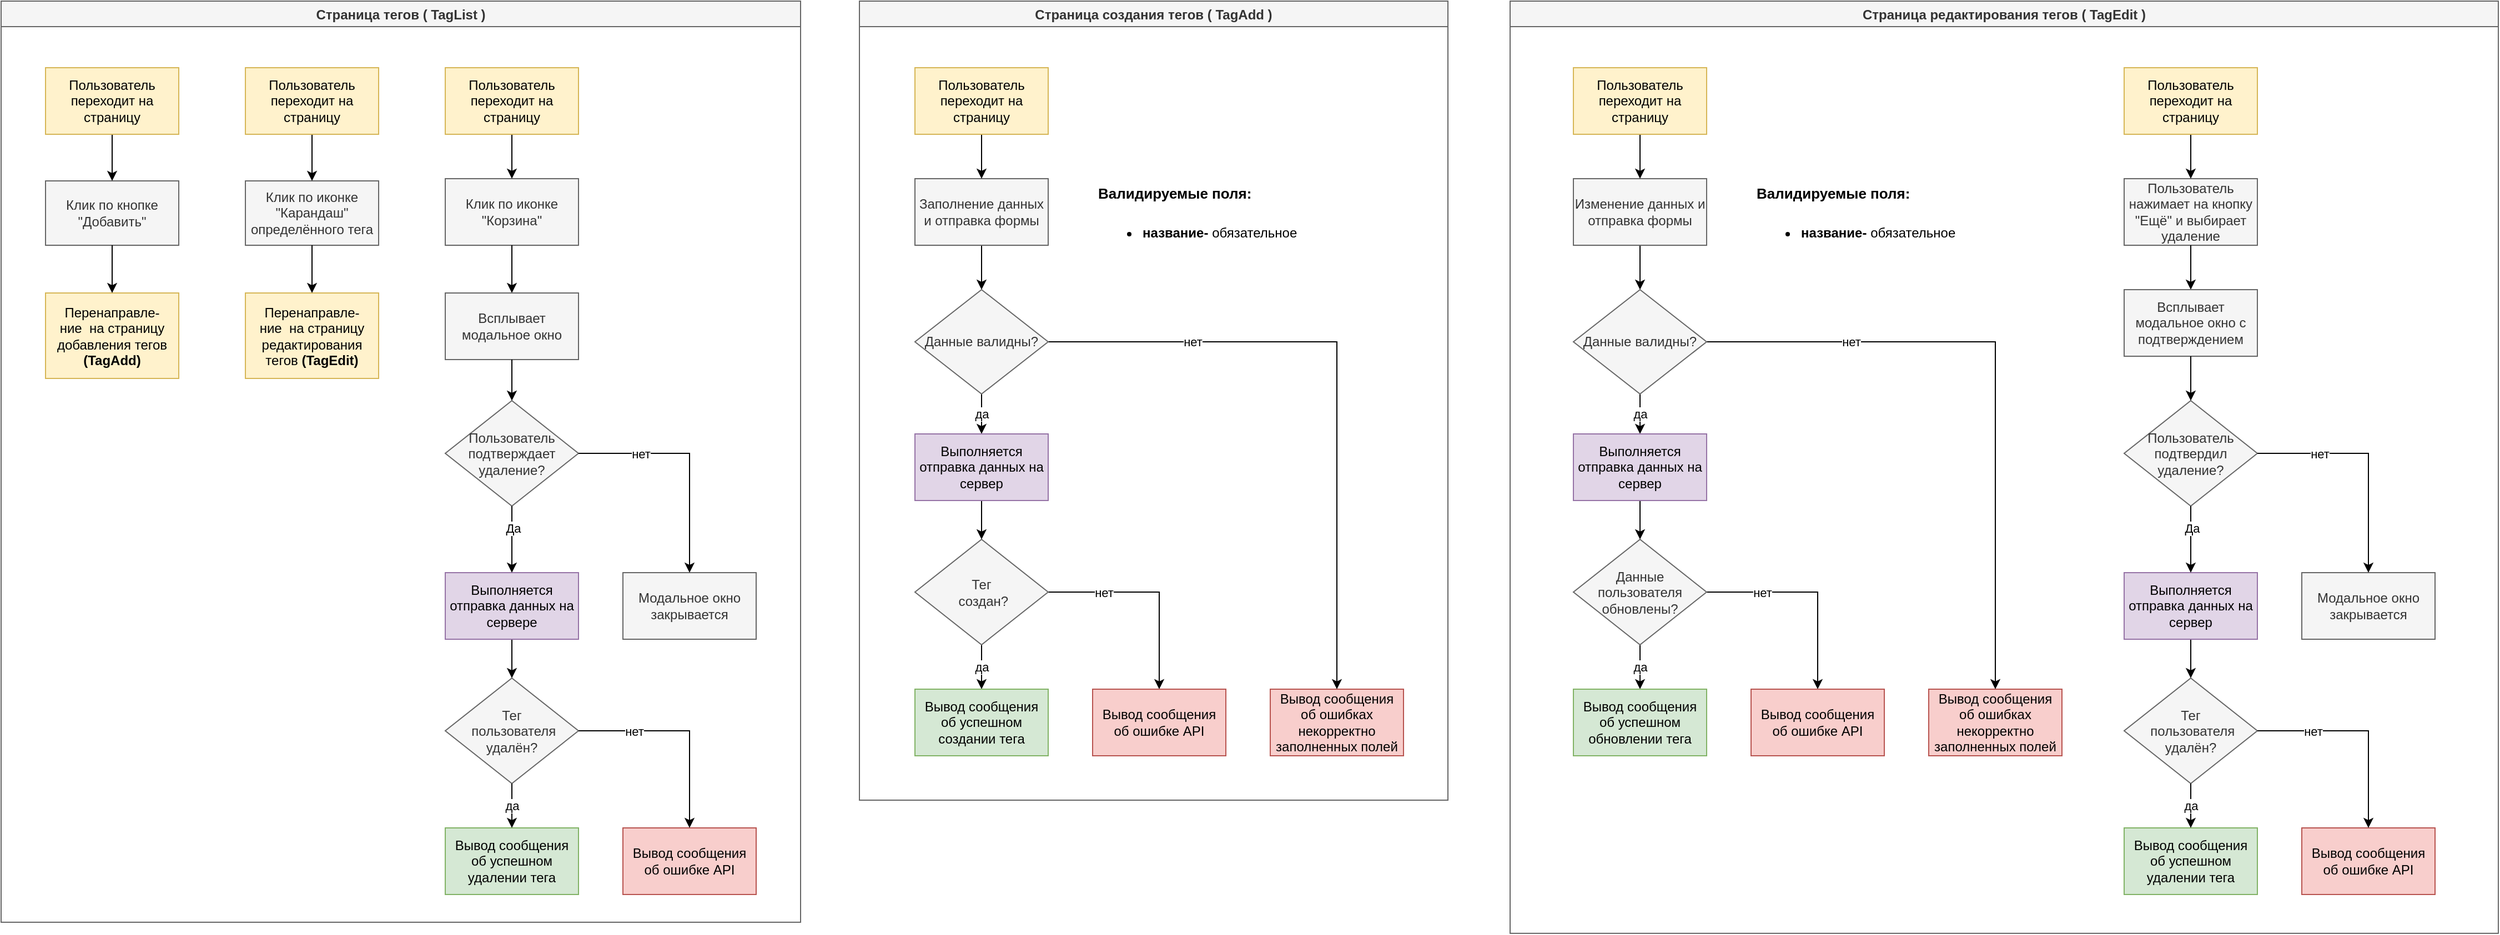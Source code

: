 <mxfile version="14.8.6" type="device"><diagram id="texA7sg7IWLQG3uSwnfC" name="Page-1"><mxGraphModel dx="3325" dy="1019" grid="1" gridSize="10" guides="1" tooltips="1" connect="1" arrows="1" fold="1" page="1" pageScale="1" pageWidth="827" pageHeight="1169" math="0" shadow="0"><root><mxCell id="0"/><mxCell id="1" parent="0"/><mxCell id="Z1CNNTha-_ABvju1jc6Z-1" value="Страница тегов ( TagList )" style="swimlane;fillColor=#f5f5f5;strokeColor=#666666;fontStyle=1;fontColor=#333333;" vertex="1" parent="1"><mxGeometry x="881" y="1200" width="720" height="830" as="geometry"/></mxCell><mxCell id="Z1CNNTha-_ABvju1jc6Z-2" value="Клик по иконке &quot;Корзина&quot;" style="rounded=0;whiteSpace=wrap;html=1;fillColor=#f5f5f5;strokeColor=#666666;fontColor=#333333;" vertex="1" parent="Z1CNNTha-_ABvju1jc6Z-1"><mxGeometry x="400" y="160" width="120" height="60" as="geometry"/></mxCell><mxCell id="Z1CNNTha-_ABvju1jc6Z-3" value="Тег&lt;br&gt;&amp;nbsp;пользователя удалён?" style="rhombus;whiteSpace=wrap;html=1;rounded=0;strokeColor=#666666;fillColor=#f5f5f5;direction=south;fontColor=#333333;" vertex="1" parent="Z1CNNTha-_ABvju1jc6Z-1"><mxGeometry x="400" y="610" width="120" height="95" as="geometry"/></mxCell><mxCell id="Z1CNNTha-_ABvju1jc6Z-4" value="Вывод сообщения об ошибке API" style="whiteSpace=wrap;html=1;rounded=0;strokeColor=#b85450;fillColor=#f8cecc;" vertex="1" parent="Z1CNNTha-_ABvju1jc6Z-1"><mxGeometry x="560" y="745" width="120" height="60" as="geometry"/></mxCell><mxCell id="Z1CNNTha-_ABvju1jc6Z-5" value="нет" style="edgeStyle=orthogonalEdgeStyle;rounded=0;orthogonalLoop=1;jettySize=auto;html=1;exitX=0.5;exitY=0;exitDx=0;exitDy=0;entryX=0.5;entryY=0;entryDx=0;entryDy=0;" edge="1" parent="Z1CNNTha-_ABvju1jc6Z-1" source="Z1CNNTha-_ABvju1jc6Z-3" target="Z1CNNTha-_ABvju1jc6Z-4"><mxGeometry x="-0.467" relative="1" as="geometry"><mxPoint as="offset"/></mxGeometry></mxCell><mxCell id="Z1CNNTha-_ABvju1jc6Z-6" value="Вывод сообщения об успешном удалении тега" style="rounded=0;whiteSpace=wrap;html=1;fillColor=#d5e8d4;strokeColor=#82b366;" vertex="1" parent="Z1CNNTha-_ABvju1jc6Z-1"><mxGeometry x="400" y="745" width="120" height="60" as="geometry"/></mxCell><mxCell id="Z1CNNTha-_ABvju1jc6Z-7" value="да" style="edgeStyle=orthogonalEdgeStyle;rounded=0;orthogonalLoop=1;jettySize=auto;html=1;exitX=1;exitY=0.5;exitDx=0;exitDy=0;entryX=0.5;entryY=0;entryDx=0;entryDy=0;" edge="1" parent="Z1CNNTha-_ABvju1jc6Z-1" source="Z1CNNTha-_ABvju1jc6Z-3" target="Z1CNNTha-_ABvju1jc6Z-6"><mxGeometry relative="1" as="geometry"/></mxCell><mxCell id="Z1CNNTha-_ABvju1jc6Z-8" style="edgeStyle=orthogonalEdgeStyle;rounded=0;orthogonalLoop=1;jettySize=auto;html=1;exitX=0.5;exitY=1;exitDx=0;exitDy=0;entryX=0.5;entryY=0;entryDx=0;entryDy=0;" edge="1" parent="Z1CNNTha-_ABvju1jc6Z-1" source="Z1CNNTha-_ABvju1jc6Z-9" target="Z1CNNTha-_ABvju1jc6Z-2"><mxGeometry relative="1" as="geometry"/></mxCell><mxCell id="Z1CNNTha-_ABvju1jc6Z-9" value="Пользователь переходит на страницу" style="whiteSpace=wrap;html=1;rounded=0;strokeColor=#d6b656;fillColor=#fff2cc;" vertex="1" parent="Z1CNNTha-_ABvju1jc6Z-1"><mxGeometry x="400" y="60" width="120" height="60" as="geometry"/></mxCell><mxCell id="Z1CNNTha-_ABvju1jc6Z-10" style="edgeStyle=orthogonalEdgeStyle;rounded=0;orthogonalLoop=1;jettySize=auto;html=1;entryX=0;entryY=0.5;entryDx=0;entryDy=0;" edge="1" parent="Z1CNNTha-_ABvju1jc6Z-1" source="Z1CNNTha-_ABvju1jc6Z-11" target="Z1CNNTha-_ABvju1jc6Z-3"><mxGeometry relative="1" as="geometry"/></mxCell><mxCell id="Z1CNNTha-_ABvju1jc6Z-11" value="Выполняется отправка данных на сервере" style="rounded=0;whiteSpace=wrap;html=1;fillColor=#e1d5e7;strokeColor=#9673a6;" vertex="1" parent="Z1CNNTha-_ABvju1jc6Z-1"><mxGeometry x="400" y="515" width="120" height="60" as="geometry"/></mxCell><mxCell id="Z1CNNTha-_ABvju1jc6Z-12" style="edgeStyle=orthogonalEdgeStyle;rounded=0;orthogonalLoop=1;jettySize=auto;html=1;exitX=0.5;exitY=1;exitDx=0;exitDy=0;entryX=0.5;entryY=0;entryDx=0;entryDy=0;" edge="1" parent="Z1CNNTha-_ABvju1jc6Z-1" source="Z1CNNTha-_ABvju1jc6Z-2" target="Z1CNNTha-_ABvju1jc6Z-28"><mxGeometry relative="1" as="geometry"><mxPoint x="-480" y="-940" as="targetPoint"/></mxGeometry></mxCell><mxCell id="Z1CNNTha-_ABvju1jc6Z-13" value="Пользователь подтверждает удаление?" style="rhombus;whiteSpace=wrap;html=1;rounded=0;strokeColor=#666666;fillColor=#f5f5f5;direction=south;fontColor=#333333;" vertex="1" parent="Z1CNNTha-_ABvju1jc6Z-1"><mxGeometry x="400" y="360" width="120" height="95" as="geometry"/></mxCell><mxCell id="Z1CNNTha-_ABvju1jc6Z-14" value="" style="endArrow=classic;html=1;exitX=1;exitY=0.5;exitDx=0;exitDy=0;entryX=0.5;entryY=0;entryDx=0;entryDy=0;" edge="1" parent="Z1CNNTha-_ABvju1jc6Z-1" source="Z1CNNTha-_ABvju1jc6Z-13" target="Z1CNNTha-_ABvju1jc6Z-11"><mxGeometry width="50" height="50" relative="1" as="geometry"><mxPoint x="430" y="545" as="sourcePoint"/><mxPoint x="530" y="485" as="targetPoint"/><Array as="points"><mxPoint x="460" y="485"/></Array></mxGeometry></mxCell><mxCell id="Z1CNNTha-_ABvju1jc6Z-15" value="Да" style="edgeLabel;html=1;align=center;verticalAlign=middle;resizable=0;points=[];" vertex="1" connectable="0" parent="Z1CNNTha-_ABvju1jc6Z-14"><mxGeometry x="-0.333" y="1" relative="1" as="geometry"><mxPoint as="offset"/></mxGeometry></mxCell><mxCell id="Z1CNNTha-_ABvju1jc6Z-16" value="Модальное окно закрывается" style="whiteSpace=wrap;html=1;rounded=0;strokeColor=#666666;fillColor=#f5f5f5;fontColor=#333333;" vertex="1" parent="Z1CNNTha-_ABvju1jc6Z-1"><mxGeometry x="560" y="515" width="120" height="60" as="geometry"/></mxCell><mxCell id="Z1CNNTha-_ABvju1jc6Z-17" value="нет" style="edgeStyle=orthogonalEdgeStyle;rounded=0;orthogonalLoop=1;jettySize=auto;html=1;exitX=0.5;exitY=0;exitDx=0;exitDy=0;entryX=0.5;entryY=0;entryDx=0;entryDy=0;" edge="1" parent="Z1CNNTha-_ABvju1jc6Z-1" source="Z1CNNTha-_ABvju1jc6Z-13" target="Z1CNNTha-_ABvju1jc6Z-16"><mxGeometry x="-0.467" relative="1" as="geometry"><mxPoint as="offset"/><mxPoint x="530" y="415" as="sourcePoint"/><mxPoint x="630" y="502.5" as="targetPoint"/></mxGeometry></mxCell><mxCell id="Z1CNNTha-_ABvju1jc6Z-18" value="Клик по кнопке &quot;Добавить&quot;" style="rounded=0;whiteSpace=wrap;html=1;fillColor=#f5f5f5;strokeColor=#666666;fontColor=#333333;" vertex="1" parent="Z1CNNTha-_ABvju1jc6Z-1"><mxGeometry x="40" y="162" width="120" height="58" as="geometry"/></mxCell><mxCell id="Z1CNNTha-_ABvju1jc6Z-19" style="edgeStyle=orthogonalEdgeStyle;rounded=0;orthogonalLoop=1;jettySize=auto;html=1;entryX=0.5;entryY=0;entryDx=0;entryDy=0;" edge="1" parent="Z1CNNTha-_ABvju1jc6Z-1" source="Z1CNNTha-_ABvju1jc6Z-20" target="Z1CNNTha-_ABvju1jc6Z-18"><mxGeometry relative="1" as="geometry"/></mxCell><mxCell id="Z1CNNTha-_ABvju1jc6Z-20" value="Пользователь переходит на страницу" style="whiteSpace=wrap;html=1;rounded=0;strokeColor=#d6b656;fillColor=#fff2cc;" vertex="1" parent="Z1CNNTha-_ABvju1jc6Z-1"><mxGeometry x="40" y="60" width="120" height="60" as="geometry"/></mxCell><mxCell id="Z1CNNTha-_ABvju1jc6Z-21" value="Перенаправле-ние&amp;nbsp;&amp;nbsp;на страницу добавления тегов &lt;b&gt;(TagAdd)&lt;/b&gt;" style="whiteSpace=wrap;html=1;rounded=0;strokeColor=#d6b656;fillColor=#fff2cc;" vertex="1" parent="Z1CNNTha-_ABvju1jc6Z-1"><mxGeometry x="40" y="263" width="120" height="77" as="geometry"/></mxCell><mxCell id="Z1CNNTha-_ABvju1jc6Z-22" style="edgeStyle=orthogonalEdgeStyle;rounded=0;orthogonalLoop=1;jettySize=auto;html=1;exitX=0.5;exitY=1;exitDx=0;exitDy=0;entryX=0.5;entryY=0;entryDx=0;entryDy=0;" edge="1" parent="Z1CNNTha-_ABvju1jc6Z-1" source="Z1CNNTha-_ABvju1jc6Z-18" target="Z1CNNTha-_ABvju1jc6Z-21"><mxGeometry relative="1" as="geometry"><mxPoint x="100.0" y="220" as="sourcePoint"/></mxGeometry></mxCell><mxCell id="Z1CNNTha-_ABvju1jc6Z-23" value="Клик по иконке &quot;Карандаш&quot; определённого тега" style="rounded=0;whiteSpace=wrap;html=1;fillColor=#f5f5f5;strokeColor=#666666;fontColor=#333333;" vertex="1" parent="Z1CNNTha-_ABvju1jc6Z-1"><mxGeometry x="220" y="162" width="120" height="58" as="geometry"/></mxCell><mxCell id="Z1CNNTha-_ABvju1jc6Z-24" style="edgeStyle=orthogonalEdgeStyle;rounded=0;orthogonalLoop=1;jettySize=auto;html=1;entryX=0.5;entryY=0;entryDx=0;entryDy=0;" edge="1" parent="Z1CNNTha-_ABvju1jc6Z-1" source="Z1CNNTha-_ABvju1jc6Z-25" target="Z1CNNTha-_ABvju1jc6Z-23"><mxGeometry relative="1" as="geometry"/></mxCell><mxCell id="Z1CNNTha-_ABvju1jc6Z-25" value="Пользователь переходит на страницу" style="whiteSpace=wrap;html=1;rounded=0;strokeColor=#d6b656;fillColor=#fff2cc;" vertex="1" parent="Z1CNNTha-_ABvju1jc6Z-1"><mxGeometry x="220" y="60" width="120" height="60" as="geometry"/></mxCell><mxCell id="Z1CNNTha-_ABvju1jc6Z-26" value="Перенаправле-ние&amp;nbsp;&amp;nbsp;на страницу редактирования тегов &lt;b&gt;(TagEdit)&lt;/b&gt;" style="whiteSpace=wrap;html=1;rounded=0;strokeColor=#d6b656;fillColor=#fff2cc;" vertex="1" parent="Z1CNNTha-_ABvju1jc6Z-1"><mxGeometry x="220" y="263" width="120" height="77" as="geometry"/></mxCell><mxCell id="Z1CNNTha-_ABvju1jc6Z-27" style="edgeStyle=orthogonalEdgeStyle;rounded=0;orthogonalLoop=1;jettySize=auto;html=1;exitX=0.5;exitY=1;exitDx=0;exitDy=0;entryX=0.5;entryY=0;entryDx=0;entryDy=0;" edge="1" parent="Z1CNNTha-_ABvju1jc6Z-1" source="Z1CNNTha-_ABvju1jc6Z-23" target="Z1CNNTha-_ABvju1jc6Z-26"><mxGeometry relative="1" as="geometry"><mxPoint x="-570.0" y="-980" as="sourcePoint"/></mxGeometry></mxCell><mxCell id="Z1CNNTha-_ABvju1jc6Z-28" value="Всплывает модальное окно" style="rounded=0;whiteSpace=wrap;html=1;fillColor=#f5f5f5;strokeColor=#666666;fontColor=#333333;" vertex="1" parent="Z1CNNTha-_ABvju1jc6Z-1"><mxGeometry x="400" y="263" width="120" height="60" as="geometry"/></mxCell><mxCell id="Z1CNNTha-_ABvju1jc6Z-29" value="" style="endArrow=classic;html=1;exitX=0.5;exitY=1;exitDx=0;exitDy=0;entryX=0;entryY=0.5;entryDx=0;entryDy=0;" edge="1" parent="Z1CNNTha-_ABvju1jc6Z-1" source="Z1CNNTha-_ABvju1jc6Z-28" target="Z1CNNTha-_ABvju1jc6Z-13"><mxGeometry width="50" height="50" relative="1" as="geometry"><mxPoint x="459" y="380" as="sourcePoint"/><mxPoint x="509" y="330" as="targetPoint"/></mxGeometry></mxCell><mxCell id="Z1CNNTha-_ABvju1jc6Z-30" value="Страница создания тегов ( TagAdd )" style="swimlane;fillColor=#f5f5f5;strokeColor=#666666;fontStyle=1;fontColor=#333333;startSize=23;" vertex="1" parent="1"><mxGeometry x="1654" y="1200" width="530" height="720" as="geometry"/></mxCell><mxCell id="Z1CNNTha-_ABvju1jc6Z-31" style="edgeStyle=orthogonalEdgeStyle;rounded=0;orthogonalLoop=1;jettySize=auto;html=1;exitX=0.5;exitY=1;exitDx=0;exitDy=0;entryX=0.5;entryY=0;entryDx=0;entryDy=0;" edge="1" parent="Z1CNNTha-_ABvju1jc6Z-30" source="Z1CNNTha-_ABvju1jc6Z-32" target="Z1CNNTha-_ABvju1jc6Z-44"><mxGeometry relative="1" as="geometry"><mxPoint x="110" y="260" as="targetPoint"/></mxGeometry></mxCell><mxCell id="Z1CNNTha-_ABvju1jc6Z-32" value="Заполнение данных и отправка формы" style="rounded=0;whiteSpace=wrap;html=1;fillColor=#f5f5f5;strokeColor=#666666;fontColor=#333333;" vertex="1" parent="Z1CNNTha-_ABvju1jc6Z-30"><mxGeometry x="50" y="160" width="120" height="60" as="geometry"/></mxCell><mxCell id="Z1CNNTha-_ABvju1jc6Z-33" value="да" style="edgeStyle=orthogonalEdgeStyle;rounded=0;orthogonalLoop=1;jettySize=auto;html=1;exitX=1;exitY=0.5;exitDx=0;exitDy=0;entryX=0.5;entryY=0;entryDx=0;entryDy=0;" edge="1" parent="Z1CNNTha-_ABvju1jc6Z-30" source="Z1CNNTha-_ABvju1jc6Z-35" target="Z1CNNTha-_ABvju1jc6Z-39"><mxGeometry relative="1" as="geometry"/></mxCell><mxCell id="Z1CNNTha-_ABvju1jc6Z-34" value="нет" style="edgeStyle=orthogonalEdgeStyle;rounded=0;orthogonalLoop=1;jettySize=auto;html=1;exitX=0.5;exitY=0;exitDx=0;exitDy=0;entryX=0.5;entryY=0;entryDx=0;entryDy=0;" edge="1" parent="Z1CNNTha-_ABvju1jc6Z-30" source="Z1CNNTha-_ABvju1jc6Z-35" target="Z1CNNTha-_ABvju1jc6Z-38"><mxGeometry x="-0.467" relative="1" as="geometry"><mxPoint as="offset"/></mxGeometry></mxCell><mxCell id="Z1CNNTha-_ABvju1jc6Z-35" value="Тег&lt;br&gt;&amp;nbsp;создан?" style="rhombus;whiteSpace=wrap;html=1;rounded=0;strokeColor=#666666;fillColor=#f5f5f5;direction=south;fontColor=#333333;" vertex="1" parent="Z1CNNTha-_ABvju1jc6Z-30"><mxGeometry x="50" y="485" width="120" height="95" as="geometry"/></mxCell><mxCell id="Z1CNNTha-_ABvju1jc6Z-36" value="Вывод сообщения об ошибках некорректно заполненных полей" style="whiteSpace=wrap;html=1;rounded=0;strokeColor=#b85450;fillColor=#f8cecc;" vertex="1" parent="Z1CNNTha-_ABvju1jc6Z-30"><mxGeometry x="370" y="620" width="120" height="60" as="geometry"/></mxCell><mxCell id="Z1CNNTha-_ABvju1jc6Z-37" value="&lt;h1&gt;&lt;font style=&quot;font-size: 13px&quot;&gt;Валидируемые поля:&lt;/font&gt;&lt;/h1&gt;&lt;div&gt;&lt;ul&gt;&lt;li&gt;&lt;font style=&quot;font-size: 13px&quot;&gt;&lt;b style=&quot;font-size: 12px&quot;&gt;название-&lt;/b&gt;&lt;span style=&quot;font-size: 12px&quot;&gt;&amp;nbsp;обязательное&lt;/span&gt;&lt;/font&gt;&lt;/li&gt;&lt;/ul&gt;&lt;/div&gt;&lt;p&gt;&lt;br&gt;&lt;/p&gt;&lt;p&gt;&lt;br&gt;&lt;/p&gt;&lt;p&gt;&lt;br&gt;&lt;/p&gt;&lt;p&gt;&lt;br&gt;&lt;/p&gt;&lt;p&gt;&lt;br&gt;&lt;/p&gt;" style="text;html=1;strokeColor=none;fillColor=none;spacing=5;spacingTop=-20;whiteSpace=wrap;overflow=hidden;rounded=0;" vertex="1" parent="Z1CNNTha-_ABvju1jc6Z-30"><mxGeometry x="210" y="150" width="336" height="100" as="geometry"/></mxCell><mxCell id="Z1CNNTha-_ABvju1jc6Z-38" value="Вывод сообщения об ошибке API" style="whiteSpace=wrap;html=1;rounded=0;strokeColor=#b85450;fillColor=#f8cecc;" vertex="1" parent="Z1CNNTha-_ABvju1jc6Z-30"><mxGeometry x="210" y="620" width="120" height="60" as="geometry"/></mxCell><mxCell id="Z1CNNTha-_ABvju1jc6Z-39" value="Вывод сообщения об успешном создании тега" style="rounded=0;whiteSpace=wrap;html=1;fillColor=#d5e8d4;strokeColor=#82b366;" vertex="1" parent="Z1CNNTha-_ABvju1jc6Z-30"><mxGeometry x="50" y="620" width="120" height="60" as="geometry"/></mxCell><mxCell id="Z1CNNTha-_ABvju1jc6Z-40" style="edgeStyle=orthogonalEdgeStyle;rounded=0;orthogonalLoop=1;jettySize=auto;html=1;exitX=0.5;exitY=1;exitDx=0;exitDy=0;entryX=0.5;entryY=0;entryDx=0;entryDy=0;" edge="1" parent="Z1CNNTha-_ABvju1jc6Z-30" source="Z1CNNTha-_ABvju1jc6Z-41" target="Z1CNNTha-_ABvju1jc6Z-32"><mxGeometry relative="1" as="geometry"/></mxCell><mxCell id="Z1CNNTha-_ABvju1jc6Z-41" value="Пользователь переходит на страницу" style="whiteSpace=wrap;html=1;rounded=0;strokeColor=#d6b656;fillColor=#fff2cc;" vertex="1" parent="Z1CNNTha-_ABvju1jc6Z-30"><mxGeometry x="50" y="60" width="120" height="60" as="geometry"/></mxCell><mxCell id="Z1CNNTha-_ABvju1jc6Z-42" value="да" style="edgeStyle=orthogonalEdgeStyle;rounded=0;orthogonalLoop=1;jettySize=auto;html=1;exitX=0.5;exitY=1;exitDx=0;exitDy=0;entryX=0.5;entryY=0;entryDx=0;entryDy=0;" edge="1" parent="Z1CNNTha-_ABvju1jc6Z-30" source="Z1CNNTha-_ABvju1jc6Z-44" target="Z1CNNTha-_ABvju1jc6Z-46"><mxGeometry relative="1" as="geometry"/></mxCell><mxCell id="Z1CNNTha-_ABvju1jc6Z-43" value="нет" style="edgeStyle=orthogonalEdgeStyle;rounded=0;orthogonalLoop=1;jettySize=auto;html=1;entryX=0.5;entryY=0;entryDx=0;entryDy=0;" edge="1" parent="Z1CNNTha-_ABvju1jc6Z-30" source="Z1CNNTha-_ABvju1jc6Z-44" target="Z1CNNTha-_ABvju1jc6Z-36"><mxGeometry x="-0.546" relative="1" as="geometry"><mxPoint as="offset"/></mxGeometry></mxCell><mxCell id="Z1CNNTha-_ABvju1jc6Z-44" value="Данные валидны?" style="rhombus;whiteSpace=wrap;html=1;fillColor=#f5f5f5;strokeColor=#666666;strokeWidth=1;fontColor=#333333;fontStyle=0" vertex="1" parent="Z1CNNTha-_ABvju1jc6Z-30"><mxGeometry x="50" y="260" width="120" height="94" as="geometry"/></mxCell><mxCell id="Z1CNNTha-_ABvju1jc6Z-45" style="edgeStyle=orthogonalEdgeStyle;rounded=0;orthogonalLoop=1;jettySize=auto;html=1;entryX=0;entryY=0.5;entryDx=0;entryDy=0;" edge="1" parent="Z1CNNTha-_ABvju1jc6Z-30" source="Z1CNNTha-_ABvju1jc6Z-46" target="Z1CNNTha-_ABvju1jc6Z-35"><mxGeometry relative="1" as="geometry"/></mxCell><mxCell id="Z1CNNTha-_ABvju1jc6Z-46" value="Выполняется отправка данных на сервер" style="rounded=0;whiteSpace=wrap;html=1;fillColor=#e1d5e7;strokeColor=#9673a6;" vertex="1" parent="Z1CNNTha-_ABvju1jc6Z-30"><mxGeometry x="50" y="390" width="120" height="60" as="geometry"/></mxCell><mxCell id="Z1CNNTha-_ABvju1jc6Z-47" value="Страница редактирования тегов ( TagEdit )" style="swimlane;fillColor=#f5f5f5;strokeColor=#666666;fontStyle=1;fontColor=#333333;" vertex="1" parent="1"><mxGeometry x="2240" y="1200" width="890" height="840" as="geometry"/></mxCell><mxCell id="Z1CNNTha-_ABvju1jc6Z-48" style="edgeStyle=orthogonalEdgeStyle;rounded=0;orthogonalLoop=1;jettySize=auto;html=1;exitX=0.5;exitY=1;exitDx=0;exitDy=0;entryX=0.5;entryY=0;entryDx=0;entryDy=0;" edge="1" parent="Z1CNNTha-_ABvju1jc6Z-47" source="Z1CNNTha-_ABvju1jc6Z-49" target="Z1CNNTha-_ABvju1jc6Z-60"><mxGeometry relative="1" as="geometry"><mxPoint x="117.0" y="260" as="targetPoint"/></mxGeometry></mxCell><mxCell id="Z1CNNTha-_ABvju1jc6Z-49" value="Изменение данных и отправка формы" style="rounded=0;whiteSpace=wrap;html=1;fillColor=#f5f5f5;strokeColor=#666666;fontColor=#333333;" vertex="1" parent="Z1CNNTha-_ABvju1jc6Z-47"><mxGeometry x="57" y="160" width="120" height="60" as="geometry"/></mxCell><mxCell id="Z1CNNTha-_ABvju1jc6Z-50" value="да" style="edgeStyle=orthogonalEdgeStyle;rounded=0;orthogonalLoop=1;jettySize=auto;html=1;exitX=1;exitY=0.5;exitDx=0;exitDy=0;entryX=0.5;entryY=0;entryDx=0;entryDy=0;" edge="1" parent="Z1CNNTha-_ABvju1jc6Z-47" source="Z1CNNTha-_ABvju1jc6Z-52" target="Z1CNNTha-_ABvju1jc6Z-55"><mxGeometry relative="1" as="geometry"/></mxCell><mxCell id="Z1CNNTha-_ABvju1jc6Z-51" value="нет" style="edgeStyle=orthogonalEdgeStyle;rounded=0;orthogonalLoop=1;jettySize=auto;html=1;exitX=0.5;exitY=0;exitDx=0;exitDy=0;entryX=0.5;entryY=0;entryDx=0;entryDy=0;" edge="1" parent="Z1CNNTha-_ABvju1jc6Z-47" source="Z1CNNTha-_ABvju1jc6Z-52" target="Z1CNNTha-_ABvju1jc6Z-54"><mxGeometry x="-0.467" relative="1" as="geometry"><mxPoint as="offset"/></mxGeometry></mxCell><mxCell id="Z1CNNTha-_ABvju1jc6Z-52" value="Данные пользователя обновлены?" style="rhombus;whiteSpace=wrap;html=1;rounded=0;strokeColor=#666666;fillColor=#f5f5f5;direction=south;fontColor=#333333;" vertex="1" parent="Z1CNNTha-_ABvju1jc6Z-47"><mxGeometry x="57" y="485" width="120" height="95" as="geometry"/></mxCell><mxCell id="Z1CNNTha-_ABvju1jc6Z-53" value="Вывод сообщения об ошибках некорректно заполненных полей" style="whiteSpace=wrap;html=1;rounded=0;strokeColor=#b85450;fillColor=#f8cecc;" vertex="1" parent="Z1CNNTha-_ABvju1jc6Z-47"><mxGeometry x="377" y="620" width="120" height="60" as="geometry"/></mxCell><mxCell id="Z1CNNTha-_ABvju1jc6Z-54" value="Вывод сообщения об ошибке API" style="whiteSpace=wrap;html=1;rounded=0;strokeColor=#b85450;fillColor=#f8cecc;" vertex="1" parent="Z1CNNTha-_ABvju1jc6Z-47"><mxGeometry x="217" y="620" width="120" height="60" as="geometry"/></mxCell><mxCell id="Z1CNNTha-_ABvju1jc6Z-55" value="Вывод сообщения об успешном обновлении тега" style="rounded=0;whiteSpace=wrap;html=1;fillColor=#d5e8d4;strokeColor=#82b366;" vertex="1" parent="Z1CNNTha-_ABvju1jc6Z-47"><mxGeometry x="57" y="620" width="120" height="60" as="geometry"/></mxCell><mxCell id="Z1CNNTha-_ABvju1jc6Z-56" style="edgeStyle=orthogonalEdgeStyle;rounded=0;orthogonalLoop=1;jettySize=auto;html=1;exitX=0.5;exitY=1;exitDx=0;exitDy=0;entryX=0.5;entryY=0;entryDx=0;entryDy=0;" edge="1" parent="Z1CNNTha-_ABvju1jc6Z-47" source="Z1CNNTha-_ABvju1jc6Z-57" target="Z1CNNTha-_ABvju1jc6Z-49"><mxGeometry relative="1" as="geometry"/></mxCell><mxCell id="Z1CNNTha-_ABvju1jc6Z-57" value="Пользователь переходит на страницу" style="whiteSpace=wrap;html=1;rounded=0;strokeColor=#d6b656;fillColor=#fff2cc;" vertex="1" parent="Z1CNNTha-_ABvju1jc6Z-47"><mxGeometry x="57" y="60" width="120" height="60" as="geometry"/></mxCell><mxCell id="Z1CNNTha-_ABvju1jc6Z-58" value="да" style="edgeStyle=orthogonalEdgeStyle;rounded=0;orthogonalLoop=1;jettySize=auto;html=1;exitX=0.5;exitY=1;exitDx=0;exitDy=0;entryX=0.5;entryY=0;entryDx=0;entryDy=0;" edge="1" parent="Z1CNNTha-_ABvju1jc6Z-47" source="Z1CNNTha-_ABvju1jc6Z-60" target="Z1CNNTha-_ABvju1jc6Z-62"><mxGeometry relative="1" as="geometry"/></mxCell><mxCell id="Z1CNNTha-_ABvju1jc6Z-59" value="нет" style="edgeStyle=orthogonalEdgeStyle;rounded=0;orthogonalLoop=1;jettySize=auto;html=1;entryX=0.5;entryY=0;entryDx=0;entryDy=0;" edge="1" parent="Z1CNNTha-_ABvju1jc6Z-47" source="Z1CNNTha-_ABvju1jc6Z-60" target="Z1CNNTha-_ABvju1jc6Z-53"><mxGeometry x="-0.546" relative="1" as="geometry"><mxPoint as="offset"/></mxGeometry></mxCell><mxCell id="Z1CNNTha-_ABvju1jc6Z-60" value="Данные валидны?" style="rhombus;whiteSpace=wrap;html=1;fillColor=#f5f5f5;strokeColor=#666666;strokeWidth=1;fontColor=#333333;fontStyle=0" vertex="1" parent="Z1CNNTha-_ABvju1jc6Z-47"><mxGeometry x="57" y="260" width="120" height="94" as="geometry"/></mxCell><mxCell id="Z1CNNTha-_ABvju1jc6Z-61" style="edgeStyle=orthogonalEdgeStyle;rounded=0;orthogonalLoop=1;jettySize=auto;html=1;entryX=0;entryY=0.5;entryDx=0;entryDy=0;" edge="1" parent="Z1CNNTha-_ABvju1jc6Z-47" source="Z1CNNTha-_ABvju1jc6Z-62" target="Z1CNNTha-_ABvju1jc6Z-52"><mxGeometry relative="1" as="geometry"/></mxCell><mxCell id="Z1CNNTha-_ABvju1jc6Z-62" value="Выполняется отправка данных на сервер" style="rounded=0;whiteSpace=wrap;html=1;fillColor=#e1d5e7;strokeColor=#9673a6;" vertex="1" parent="Z1CNNTha-_ABvju1jc6Z-47"><mxGeometry x="57" y="390" width="120" height="60" as="geometry"/></mxCell><mxCell id="Z1CNNTha-_ABvju1jc6Z-63" value="&lt;h1&gt;&lt;font style=&quot;font-size: 13px&quot;&gt;Валидируемые поля:&lt;/font&gt;&lt;/h1&gt;&lt;div&gt;&lt;ul&gt;&lt;li&gt;&lt;font style=&quot;font-size: 13px&quot;&gt;&lt;b style=&quot;font-size: 12px&quot;&gt;название-&lt;/b&gt;&lt;span style=&quot;font-size: 12px&quot;&gt;&amp;nbsp;обязательное&lt;/span&gt;&lt;/font&gt;&lt;/li&gt;&lt;/ul&gt;&lt;/div&gt;&lt;p&gt;&lt;br&gt;&lt;/p&gt;&lt;p&gt;&lt;br&gt;&lt;/p&gt;&lt;p&gt;&lt;br&gt;&lt;/p&gt;&lt;p&gt;&lt;br&gt;&lt;/p&gt;&lt;p&gt;&lt;br&gt;&lt;/p&gt;" style="text;html=1;strokeColor=none;fillColor=none;spacing=5;spacingTop=-20;whiteSpace=wrap;overflow=hidden;rounded=0;" vertex="1" parent="Z1CNNTha-_ABvju1jc6Z-47"><mxGeometry x="217" y="150" width="336" height="100" as="geometry"/></mxCell><mxCell id="Z1CNNTha-_ABvju1jc6Z-64" value="Пользователь нажимает на кнопку &quot;Ещё&quot; и выбирает удаление" style="rounded=0;whiteSpace=wrap;html=1;fillColor=#f5f5f5;strokeColor=#666666;fontColor=#333333;" vertex="1" parent="Z1CNNTha-_ABvju1jc6Z-47"><mxGeometry x="553" y="160" width="120" height="60" as="geometry"/></mxCell><mxCell id="Z1CNNTha-_ABvju1jc6Z-65" value="Тег&lt;br&gt;&amp;nbsp;пользователя удалён?" style="rhombus;whiteSpace=wrap;html=1;rounded=0;strokeColor=#666666;fillColor=#f5f5f5;direction=south;fontColor=#333333;" vertex="1" parent="Z1CNNTha-_ABvju1jc6Z-47"><mxGeometry x="553" y="610" width="120" height="95" as="geometry"/></mxCell><mxCell id="Z1CNNTha-_ABvju1jc6Z-66" value="Вывод сообщения об ошибке API" style="whiteSpace=wrap;html=1;rounded=0;strokeColor=#b85450;fillColor=#f8cecc;" vertex="1" parent="Z1CNNTha-_ABvju1jc6Z-47"><mxGeometry x="713" y="745" width="120" height="60" as="geometry"/></mxCell><mxCell id="Z1CNNTha-_ABvju1jc6Z-67" value="нет" style="edgeStyle=orthogonalEdgeStyle;rounded=0;orthogonalLoop=1;jettySize=auto;html=1;exitX=0.5;exitY=0;exitDx=0;exitDy=0;entryX=0.5;entryY=0;entryDx=0;entryDy=0;" edge="1" parent="Z1CNNTha-_ABvju1jc6Z-47" source="Z1CNNTha-_ABvju1jc6Z-65" target="Z1CNNTha-_ABvju1jc6Z-66"><mxGeometry x="-0.467" relative="1" as="geometry"><mxPoint as="offset"/></mxGeometry></mxCell><mxCell id="Z1CNNTha-_ABvju1jc6Z-68" value="Вывод сообщения об успешном удалении тега" style="rounded=0;whiteSpace=wrap;html=1;fillColor=#d5e8d4;strokeColor=#82b366;" vertex="1" parent="Z1CNNTha-_ABvju1jc6Z-47"><mxGeometry x="553" y="745" width="120" height="60" as="geometry"/></mxCell><mxCell id="Z1CNNTha-_ABvju1jc6Z-69" value="да" style="edgeStyle=orthogonalEdgeStyle;rounded=0;orthogonalLoop=1;jettySize=auto;html=1;exitX=1;exitY=0.5;exitDx=0;exitDy=0;entryX=0.5;entryY=0;entryDx=0;entryDy=0;" edge="1" parent="Z1CNNTha-_ABvju1jc6Z-47" source="Z1CNNTha-_ABvju1jc6Z-65" target="Z1CNNTha-_ABvju1jc6Z-68"><mxGeometry relative="1" as="geometry"/></mxCell><mxCell id="Z1CNNTha-_ABvju1jc6Z-70" style="edgeStyle=orthogonalEdgeStyle;rounded=0;orthogonalLoop=1;jettySize=auto;html=1;exitX=0.5;exitY=1;exitDx=0;exitDy=0;entryX=0.5;entryY=0;entryDx=0;entryDy=0;" edge="1" parent="Z1CNNTha-_ABvju1jc6Z-47" source="Z1CNNTha-_ABvju1jc6Z-71" target="Z1CNNTha-_ABvju1jc6Z-64"><mxGeometry relative="1" as="geometry"/></mxCell><mxCell id="Z1CNNTha-_ABvju1jc6Z-71" value="Пользователь переходит на страницу" style="whiteSpace=wrap;html=1;rounded=0;strokeColor=#d6b656;fillColor=#fff2cc;" vertex="1" parent="Z1CNNTha-_ABvju1jc6Z-47"><mxGeometry x="553" y="60" width="120" height="60" as="geometry"/></mxCell><mxCell id="Z1CNNTha-_ABvju1jc6Z-72" style="edgeStyle=orthogonalEdgeStyle;rounded=0;orthogonalLoop=1;jettySize=auto;html=1;entryX=0;entryY=0.5;entryDx=0;entryDy=0;" edge="1" parent="Z1CNNTha-_ABvju1jc6Z-47" source="Z1CNNTha-_ABvju1jc6Z-73" target="Z1CNNTha-_ABvju1jc6Z-65"><mxGeometry relative="1" as="geometry"/></mxCell><mxCell id="Z1CNNTha-_ABvju1jc6Z-73" value="Выполняется отправка данных на сервер" style="rounded=0;whiteSpace=wrap;html=1;fillColor=#e1d5e7;strokeColor=#9673a6;" vertex="1" parent="Z1CNNTha-_ABvju1jc6Z-47"><mxGeometry x="553" y="515" width="120" height="60" as="geometry"/></mxCell><mxCell id="Z1CNNTha-_ABvju1jc6Z-74" style="edgeStyle=orthogonalEdgeStyle;rounded=0;orthogonalLoop=1;jettySize=auto;html=1;exitX=0.5;exitY=1;exitDx=0;exitDy=0;entryX=0.5;entryY=0;entryDx=0;entryDy=0;" edge="1" parent="Z1CNNTha-_ABvju1jc6Z-47" source="Z1CNNTha-_ABvju1jc6Z-64" target="Z1CNNTha-_ABvju1jc6Z-80"><mxGeometry relative="1" as="geometry"><mxPoint x="-327" y="-940" as="targetPoint"/></mxGeometry></mxCell><mxCell id="Z1CNNTha-_ABvju1jc6Z-75" value="Пользователь подтвердил удаление?" style="rhombus;whiteSpace=wrap;html=1;rounded=0;strokeColor=#666666;fillColor=#f5f5f5;direction=south;fontColor=#333333;" vertex="1" parent="Z1CNNTha-_ABvju1jc6Z-47"><mxGeometry x="553" y="360" width="120" height="95" as="geometry"/></mxCell><mxCell id="Z1CNNTha-_ABvju1jc6Z-76" value="" style="endArrow=classic;html=1;exitX=1;exitY=0.5;exitDx=0;exitDy=0;entryX=0.5;entryY=0;entryDx=0;entryDy=0;" edge="1" parent="Z1CNNTha-_ABvju1jc6Z-47" source="Z1CNNTha-_ABvju1jc6Z-75" target="Z1CNNTha-_ABvju1jc6Z-73"><mxGeometry width="50" height="50" relative="1" as="geometry"><mxPoint x="583" y="545" as="sourcePoint"/><mxPoint x="683" y="485" as="targetPoint"/><Array as="points"><mxPoint x="613" y="485"/></Array></mxGeometry></mxCell><mxCell id="Z1CNNTha-_ABvju1jc6Z-77" value="Да" style="edgeLabel;html=1;align=center;verticalAlign=middle;resizable=0;points=[];" vertex="1" connectable="0" parent="Z1CNNTha-_ABvju1jc6Z-76"><mxGeometry x="-0.333" y="1" relative="1" as="geometry"><mxPoint as="offset"/></mxGeometry></mxCell><mxCell id="Z1CNNTha-_ABvju1jc6Z-78" value="Модальное окно закрывается" style="whiteSpace=wrap;html=1;rounded=0;strokeColor=#666666;fillColor=#f5f5f5;fontColor=#333333;" vertex="1" parent="Z1CNNTha-_ABvju1jc6Z-47"><mxGeometry x="713" y="515" width="120" height="60" as="geometry"/></mxCell><mxCell id="Z1CNNTha-_ABvju1jc6Z-79" value="нет" style="edgeStyle=orthogonalEdgeStyle;rounded=0;orthogonalLoop=1;jettySize=auto;html=1;exitX=0.5;exitY=0;exitDx=0;exitDy=0;entryX=0.5;entryY=0;entryDx=0;entryDy=0;" edge="1" parent="Z1CNNTha-_ABvju1jc6Z-47" source="Z1CNNTha-_ABvju1jc6Z-75" target="Z1CNNTha-_ABvju1jc6Z-78"><mxGeometry x="-0.467" relative="1" as="geometry"><mxPoint as="offset"/><mxPoint x="683" y="415" as="sourcePoint"/><mxPoint x="783" y="502.5" as="targetPoint"/></mxGeometry></mxCell><mxCell id="Z1CNNTha-_ABvju1jc6Z-80" value="Всплывает модальное окно с подтверждением" style="rounded=0;whiteSpace=wrap;html=1;fillColor=#f5f5f5;strokeColor=#666666;fontColor=#333333;" vertex="1" parent="Z1CNNTha-_ABvju1jc6Z-47"><mxGeometry x="553" y="260" width="120" height="60" as="geometry"/></mxCell><mxCell id="Z1CNNTha-_ABvju1jc6Z-81" value="" style="endArrow=classic;html=1;exitX=0.5;exitY=1;exitDx=0;exitDy=0;entryX=0;entryY=0.5;entryDx=0;entryDy=0;" edge="1" parent="Z1CNNTha-_ABvju1jc6Z-47" source="Z1CNNTha-_ABvju1jc6Z-80" target="Z1CNNTha-_ABvju1jc6Z-75"><mxGeometry width="50" height="50" relative="1" as="geometry"><mxPoint x="693" y="470" as="sourcePoint"/><mxPoint x="743" y="420" as="targetPoint"/></mxGeometry></mxCell></root></mxGraphModel></diagram></mxfile>